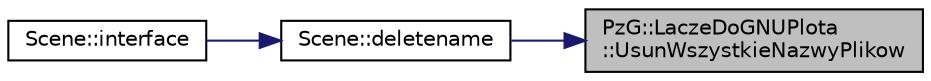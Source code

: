 digraph "PzG::LaczeDoGNUPlota::UsunWszystkieNazwyPlikow"
{
 // LATEX_PDF_SIZE
  edge [fontname="Helvetica",fontsize="10",labelfontname="Helvetica",labelfontsize="10"];
  node [fontname="Helvetica",fontsize="10",shape=record];
  rankdir="RL";
  Node1 [label="PzG::LaczeDoGNUPlota\l::UsunWszystkieNazwyPlikow",height=0.2,width=0.4,color="black", fillcolor="grey75", style="filled", fontcolor="black",tooltip="Kasuje zawartość listy nazw plików."];
  Node1 -> Node2 [dir="back",color="midnightblue",fontsize="10",style="solid",fontname="Helvetica"];
  Node2 [label="Scene::deletename",height=0.2,width=0.4,color="black", fillcolor="white", style="filled",URL="$class_scene.html#a7757e17593174e1714141542a32a7cd4",tooltip=" "];
  Node2 -> Node3 [dir="back",color="midnightblue",fontsize="10",style="solid",fontname="Helvetica"];
  Node3 [label="Scene::interface",height=0.2,width=0.4,color="black", fillcolor="white", style="filled",URL="$class_scene.html#a464d4ccb6869c4b858f4a667700c42d5",tooltip=" "];
}
